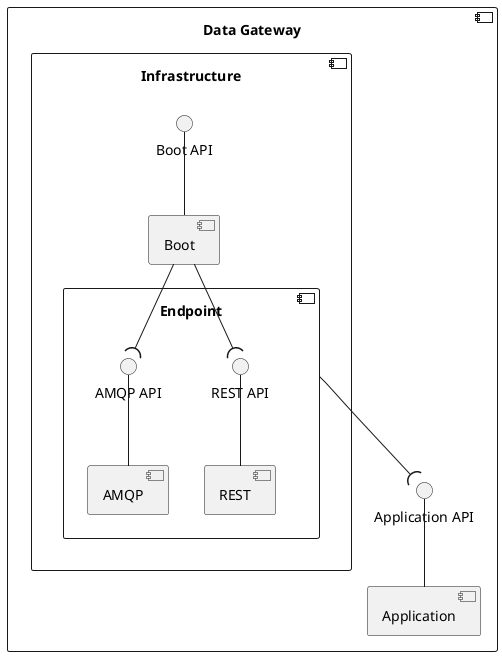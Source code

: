 @startuml logical-view-level3-data-gateway

skinparam Monochrome true

component "Data Gateway" {
    component "Application" as APP
    component "Infrastructure" as INFRA {
        component "Boot" as BOOT
        component "Endpoint" as ENDPOINT {
            component "REST" as REST
            component "AMQP" as AMQP
            interface "REST API" as REST_API
            interface "AMQP API" as AMQP_API
        }
        interface "Boot API" as BOOT_API
    }

    interface "Application API" as APP_API

    REST_API -- REST
    AMQP_API -- AMQP

    APP_API -- APP
    BOOT_API -- BOOT

    BOOT --( REST_API
    BOOT --( AMQP_API

    ENDPOINT --( APP_API
}

@enduml
